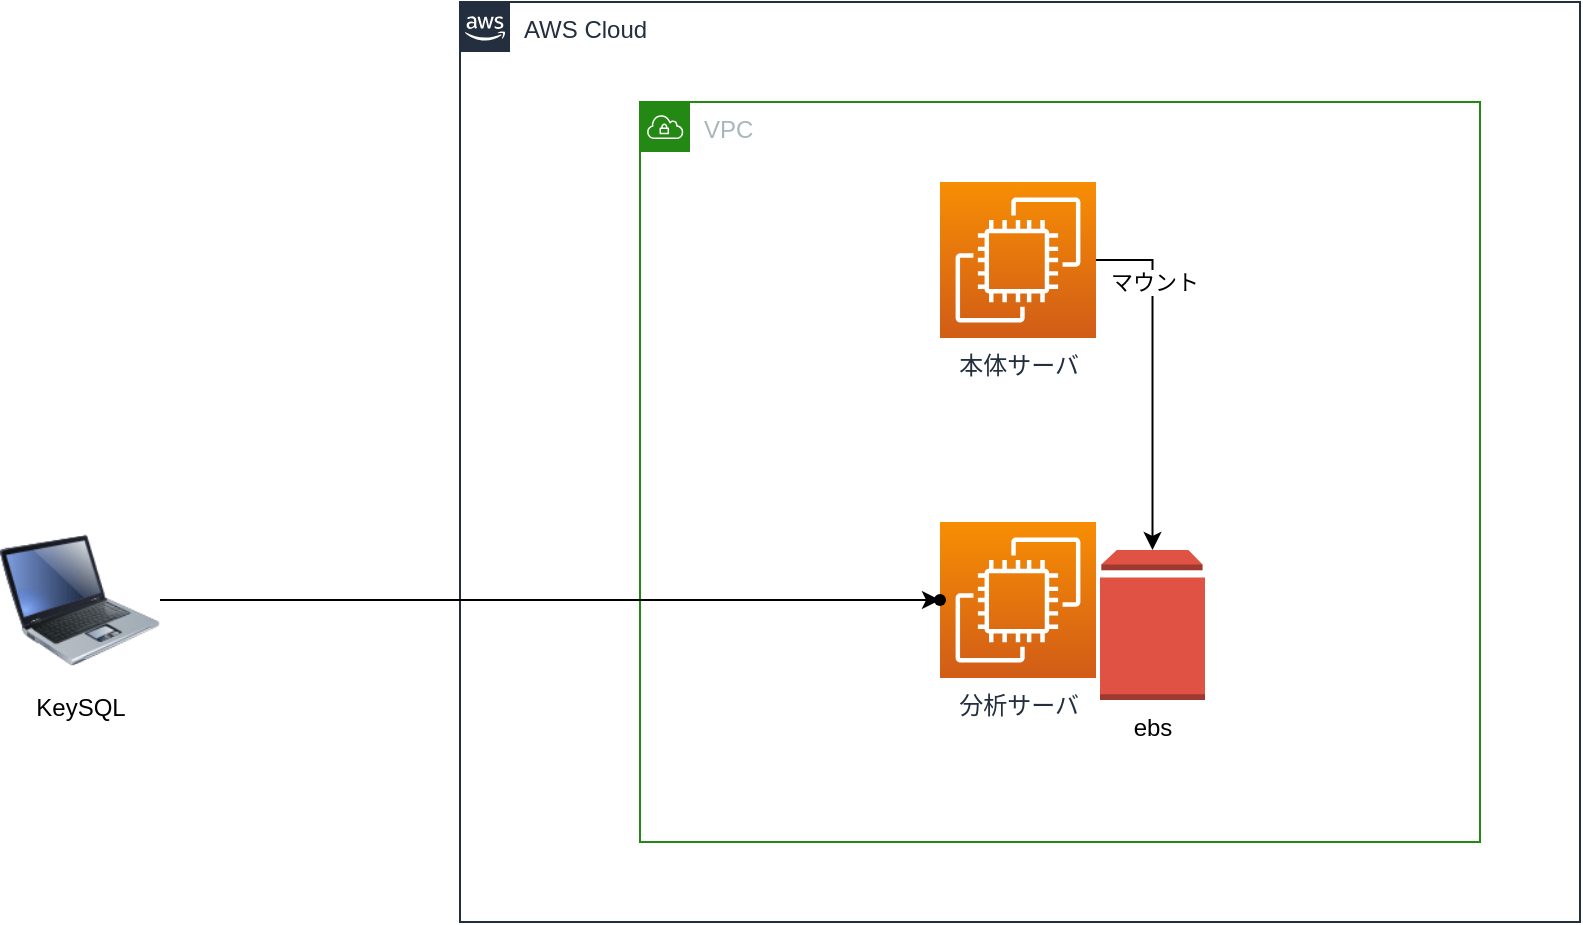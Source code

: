 <mxfile version="15.7.0" type="github">
  <diagram id="Ht1M8jgEwFfnCIfOTk4-" name="Page-1">
    <mxGraphModel dx="1218" dy="722" grid="1" gridSize="10" guides="1" tooltips="1" connect="1" arrows="1" fold="1" page="1" pageScale="1" pageWidth="1169" pageHeight="827" math="0" shadow="0">
      <root>
        <mxCell id="0" />
        <mxCell id="1" parent="0" />
        <mxCell id="UEzPUAAOIrF-is8g5C7q-74" value="AWS Cloud" style="points=[[0,0],[0.25,0],[0.5,0],[0.75,0],[1,0],[1,0.25],[1,0.5],[1,0.75],[1,1],[0.75,1],[0.5,1],[0.25,1],[0,1],[0,0.75],[0,0.5],[0,0.25]];outlineConnect=0;gradientColor=none;html=1;whiteSpace=wrap;fontSize=12;fontStyle=0;shape=mxgraph.aws4.group;grIcon=mxgraph.aws4.group_aws_cloud_alt;strokeColor=#232F3E;fillColor=none;verticalAlign=top;align=left;spacingLeft=30;fontColor=#232F3E;dashed=0;labelBackgroundColor=#ffffff;" parent="1" vertex="1">
          <mxGeometry x="410" y="140" width="560" height="460" as="geometry" />
        </mxCell>
        <mxCell id="wQNP4evLpSID69ooAZ5o-2" value="VPC" style="points=[[0,0],[0.25,0],[0.5,0],[0.75,0],[1,0],[1,0.25],[1,0.5],[1,0.75],[1,1],[0.75,1],[0.5,1],[0.25,1],[0,1],[0,0.75],[0,0.5],[0,0.25]];outlineConnect=0;gradientColor=none;html=1;whiteSpace=wrap;fontSize=12;fontStyle=0;shape=mxgraph.aws4.group;grIcon=mxgraph.aws4.group_vpc;strokeColor=#248814;fillColor=none;verticalAlign=top;align=left;spacingLeft=30;fontColor=#AAB7B8;dashed=0;" vertex="1" parent="1">
          <mxGeometry x="500" y="190" width="420" height="370" as="geometry" />
        </mxCell>
        <object label="分析サーバ" 分析サーバ="" id="wQNP4evLpSID69ooAZ5o-3">
          <mxCell style="sketch=0;points=[[0,0,0],[0.25,0,0],[0.5,0,0],[0.75,0,0],[1,0,0],[0,1,0],[0.25,1,0],[0.5,1,0],[0.75,1,0],[1,1,0],[0,0.25,0],[0,0.5,0],[0,0.75,0],[1,0.25,0],[1,0.5,0],[1,0.75,0]];outlineConnect=0;fontColor=#232F3E;gradientColor=#F78E04;gradientDirection=north;fillColor=#D05C17;strokeColor=#ffffff;dashed=0;verticalLabelPosition=bottom;verticalAlign=top;align=center;html=1;fontSize=12;fontStyle=0;aspect=fixed;shape=mxgraph.aws4.resourceIcon;resIcon=mxgraph.aws4.ec2;direction=east;labelBorderColor=none;" vertex="1" parent="1">
            <mxGeometry x="650" y="400" width="78" height="78" as="geometry" />
          </mxCell>
        </object>
        <mxCell id="wQNP4evLpSID69ooAZ5o-14" value="" style="edgeStyle=orthogonalEdgeStyle;rounded=0;orthogonalLoop=1;jettySize=auto;html=1;" edge="1" parent="1" source="wQNP4evLpSID69ooAZ5o-4" target="wQNP4evLpSID69ooAZ5o-10">
          <mxGeometry relative="1" as="geometry">
            <mxPoint x="830" y="269" as="targetPoint" />
          </mxGeometry>
        </mxCell>
        <mxCell id="wQNP4evLpSID69ooAZ5o-15" value="マウント" style="edgeLabel;html=1;align=center;verticalAlign=middle;resizable=0;points=[];" vertex="1" connectable="0" parent="wQNP4evLpSID69ooAZ5o-14">
          <mxGeometry x="0.289" y="1" relative="1" as="geometry">
            <mxPoint x="-1" y="-73" as="offset" />
          </mxGeometry>
        </mxCell>
        <object label="本体サーバ" 分析サーバ="" id="wQNP4evLpSID69ooAZ5o-4">
          <mxCell style="sketch=0;points=[[0,0,0],[0.25,0,0],[0.5,0,0],[0.75,0,0],[1,0,0],[0,1,0],[0.25,1,0],[0.5,1,0],[0.75,1,0],[1,1,0],[0,0.25,0],[0,0.5,0],[0,0.75,0],[1,0.25,0],[1,0.5,0],[1,0.75,0]];outlineConnect=0;fontColor=#232F3E;gradientColor=#F78E04;gradientDirection=north;fillColor=#D05C17;strokeColor=#ffffff;dashed=0;verticalLabelPosition=bottom;verticalAlign=top;align=center;html=1;fontSize=12;fontStyle=0;aspect=fixed;shape=mxgraph.aws4.resourceIcon;resIcon=mxgraph.aws4.ec2;direction=east;" vertex="1" parent="1">
            <mxGeometry x="650" y="230" width="78" height="78" as="geometry" />
          </mxCell>
        </object>
        <mxCell id="wQNP4evLpSID69ooAZ5o-9" value="" style="edgeStyle=orthogonalEdgeStyle;rounded=0;orthogonalLoop=1;jettySize=auto;html=1;" edge="1" parent="1" source="wQNP4evLpSID69ooAZ5o-7" target="wQNP4evLpSID69ooAZ5o-8">
          <mxGeometry relative="1" as="geometry" />
        </mxCell>
        <mxCell id="wQNP4evLpSID69ooAZ5o-7" value="KeySQL" style="image;html=1;image=img/lib/clip_art/computers/Laptop_128x128.png;labelBorderColor=none;" vertex="1" parent="1">
          <mxGeometry x="180" y="399" width="80" height="80" as="geometry" />
        </mxCell>
        <mxCell id="wQNP4evLpSID69ooAZ5o-8" value="" style="shape=waypoint;size=6;pointerEvents=1;points=[];fillColor=rgba(255, 255, 255, 1);resizable=0;rotatable=0;perimeter=centerPerimeter;snapToPoint=1;verticalAlign=top;labelBackgroundColor=rgba(255, 255, 255, 1);" vertex="1" parent="1">
          <mxGeometry x="630" y="419" width="40" height="40" as="geometry" />
        </mxCell>
        <mxCell id="wQNP4evLpSID69ooAZ5o-10" value="ebs" style="outlineConnect=0;dashed=0;verticalLabelPosition=bottom;verticalAlign=top;align=center;html=1;shape=mxgraph.aws3.volume;fillColor=#E05243;gradientColor=none;labelBorderColor=none;" vertex="1" parent="1">
          <mxGeometry x="730" y="414" width="52.5" height="75" as="geometry" />
        </mxCell>
      </root>
    </mxGraphModel>
  </diagram>
</mxfile>
